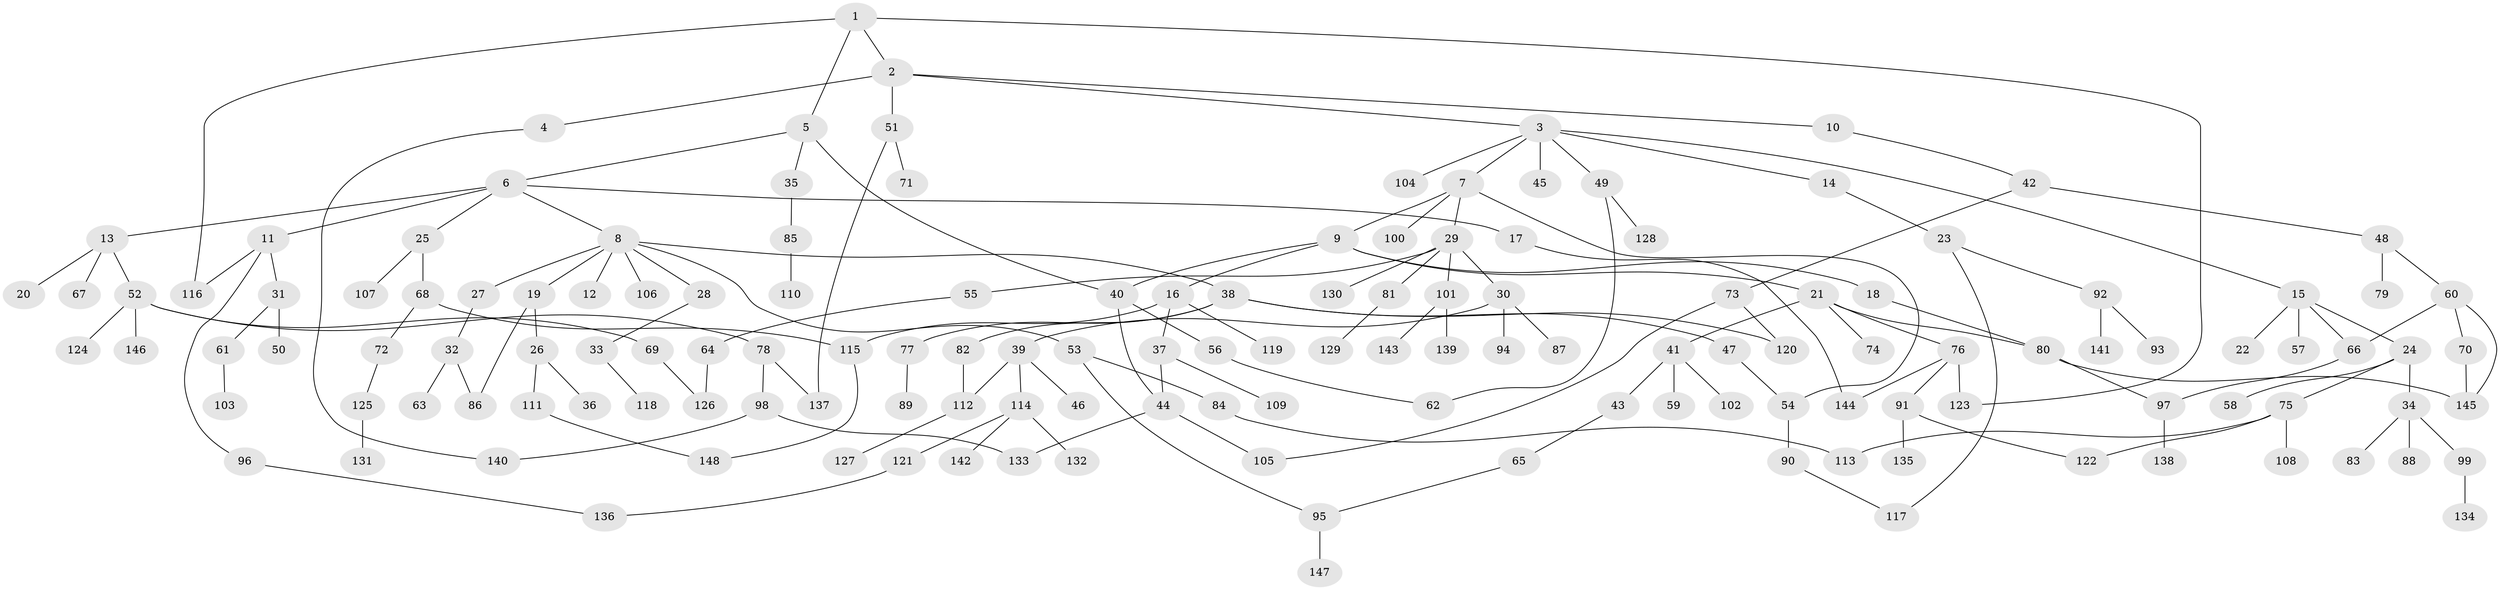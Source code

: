 // Generated by graph-tools (version 1.1) at 2025/10/02/27/25 16:10:56]
// undirected, 148 vertices, 174 edges
graph export_dot {
graph [start="1"]
  node [color=gray90,style=filled];
  1;
  2;
  3;
  4;
  5;
  6;
  7;
  8;
  9;
  10;
  11;
  12;
  13;
  14;
  15;
  16;
  17;
  18;
  19;
  20;
  21;
  22;
  23;
  24;
  25;
  26;
  27;
  28;
  29;
  30;
  31;
  32;
  33;
  34;
  35;
  36;
  37;
  38;
  39;
  40;
  41;
  42;
  43;
  44;
  45;
  46;
  47;
  48;
  49;
  50;
  51;
  52;
  53;
  54;
  55;
  56;
  57;
  58;
  59;
  60;
  61;
  62;
  63;
  64;
  65;
  66;
  67;
  68;
  69;
  70;
  71;
  72;
  73;
  74;
  75;
  76;
  77;
  78;
  79;
  80;
  81;
  82;
  83;
  84;
  85;
  86;
  87;
  88;
  89;
  90;
  91;
  92;
  93;
  94;
  95;
  96;
  97;
  98;
  99;
  100;
  101;
  102;
  103;
  104;
  105;
  106;
  107;
  108;
  109;
  110;
  111;
  112;
  113;
  114;
  115;
  116;
  117;
  118;
  119;
  120;
  121;
  122;
  123;
  124;
  125;
  126;
  127;
  128;
  129;
  130;
  131;
  132;
  133;
  134;
  135;
  136;
  137;
  138;
  139;
  140;
  141;
  142;
  143;
  144;
  145;
  146;
  147;
  148;
  1 -- 2;
  1 -- 5;
  1 -- 116;
  1 -- 123;
  2 -- 3;
  2 -- 4;
  2 -- 10;
  2 -- 51;
  3 -- 7;
  3 -- 14;
  3 -- 15;
  3 -- 45;
  3 -- 49;
  3 -- 104;
  4 -- 140;
  5 -- 6;
  5 -- 35;
  5 -- 40;
  6 -- 8;
  6 -- 11;
  6 -- 13;
  6 -- 17;
  6 -- 25;
  7 -- 9;
  7 -- 29;
  7 -- 54;
  7 -- 100;
  8 -- 12;
  8 -- 19;
  8 -- 27;
  8 -- 28;
  8 -- 38;
  8 -- 53;
  8 -- 106;
  9 -- 16;
  9 -- 18;
  9 -- 21;
  9 -- 40;
  10 -- 42;
  11 -- 31;
  11 -- 96;
  11 -- 116;
  13 -- 20;
  13 -- 52;
  13 -- 67;
  14 -- 23;
  15 -- 22;
  15 -- 24;
  15 -- 57;
  15 -- 66;
  16 -- 37;
  16 -- 115;
  16 -- 119;
  17 -- 144;
  18 -- 80;
  19 -- 26;
  19 -- 86;
  21 -- 41;
  21 -- 74;
  21 -- 76;
  21 -- 80;
  23 -- 92;
  23 -- 117;
  24 -- 34;
  24 -- 58;
  24 -- 75;
  25 -- 68;
  25 -- 107;
  26 -- 36;
  26 -- 111;
  27 -- 32;
  28 -- 33;
  29 -- 30;
  29 -- 55;
  29 -- 81;
  29 -- 101;
  29 -- 130;
  30 -- 39;
  30 -- 87;
  30 -- 94;
  31 -- 50;
  31 -- 61;
  32 -- 63;
  32 -- 86;
  33 -- 118;
  34 -- 83;
  34 -- 88;
  34 -- 99;
  35 -- 85;
  37 -- 109;
  37 -- 44;
  38 -- 47;
  38 -- 77;
  38 -- 82;
  38 -- 120;
  39 -- 46;
  39 -- 112;
  39 -- 114;
  40 -- 44;
  40 -- 56;
  41 -- 43;
  41 -- 59;
  41 -- 102;
  42 -- 48;
  42 -- 73;
  43 -- 65;
  44 -- 105;
  44 -- 133;
  47 -- 54;
  48 -- 60;
  48 -- 79;
  49 -- 128;
  49 -- 62;
  51 -- 71;
  51 -- 137;
  52 -- 69;
  52 -- 78;
  52 -- 124;
  52 -- 146;
  53 -- 84;
  53 -- 95;
  54 -- 90;
  55 -- 64;
  56 -- 62;
  60 -- 70;
  60 -- 145;
  60 -- 66;
  61 -- 103;
  64 -- 126;
  65 -- 95;
  66 -- 97;
  68 -- 72;
  68 -- 115;
  69 -- 126;
  70 -- 145;
  72 -- 125;
  73 -- 105;
  73 -- 120;
  75 -- 108;
  75 -- 113;
  75 -- 122;
  76 -- 91;
  76 -- 123;
  76 -- 144;
  77 -- 89;
  78 -- 98;
  78 -- 137;
  80 -- 97;
  80 -- 145;
  81 -- 129;
  82 -- 112;
  84 -- 113;
  85 -- 110;
  90 -- 117;
  91 -- 135;
  91 -- 122;
  92 -- 93;
  92 -- 141;
  95 -- 147;
  96 -- 136;
  97 -- 138;
  98 -- 133;
  98 -- 140;
  99 -- 134;
  101 -- 139;
  101 -- 143;
  111 -- 148;
  112 -- 127;
  114 -- 121;
  114 -- 132;
  114 -- 142;
  115 -- 148;
  121 -- 136;
  125 -- 131;
}
